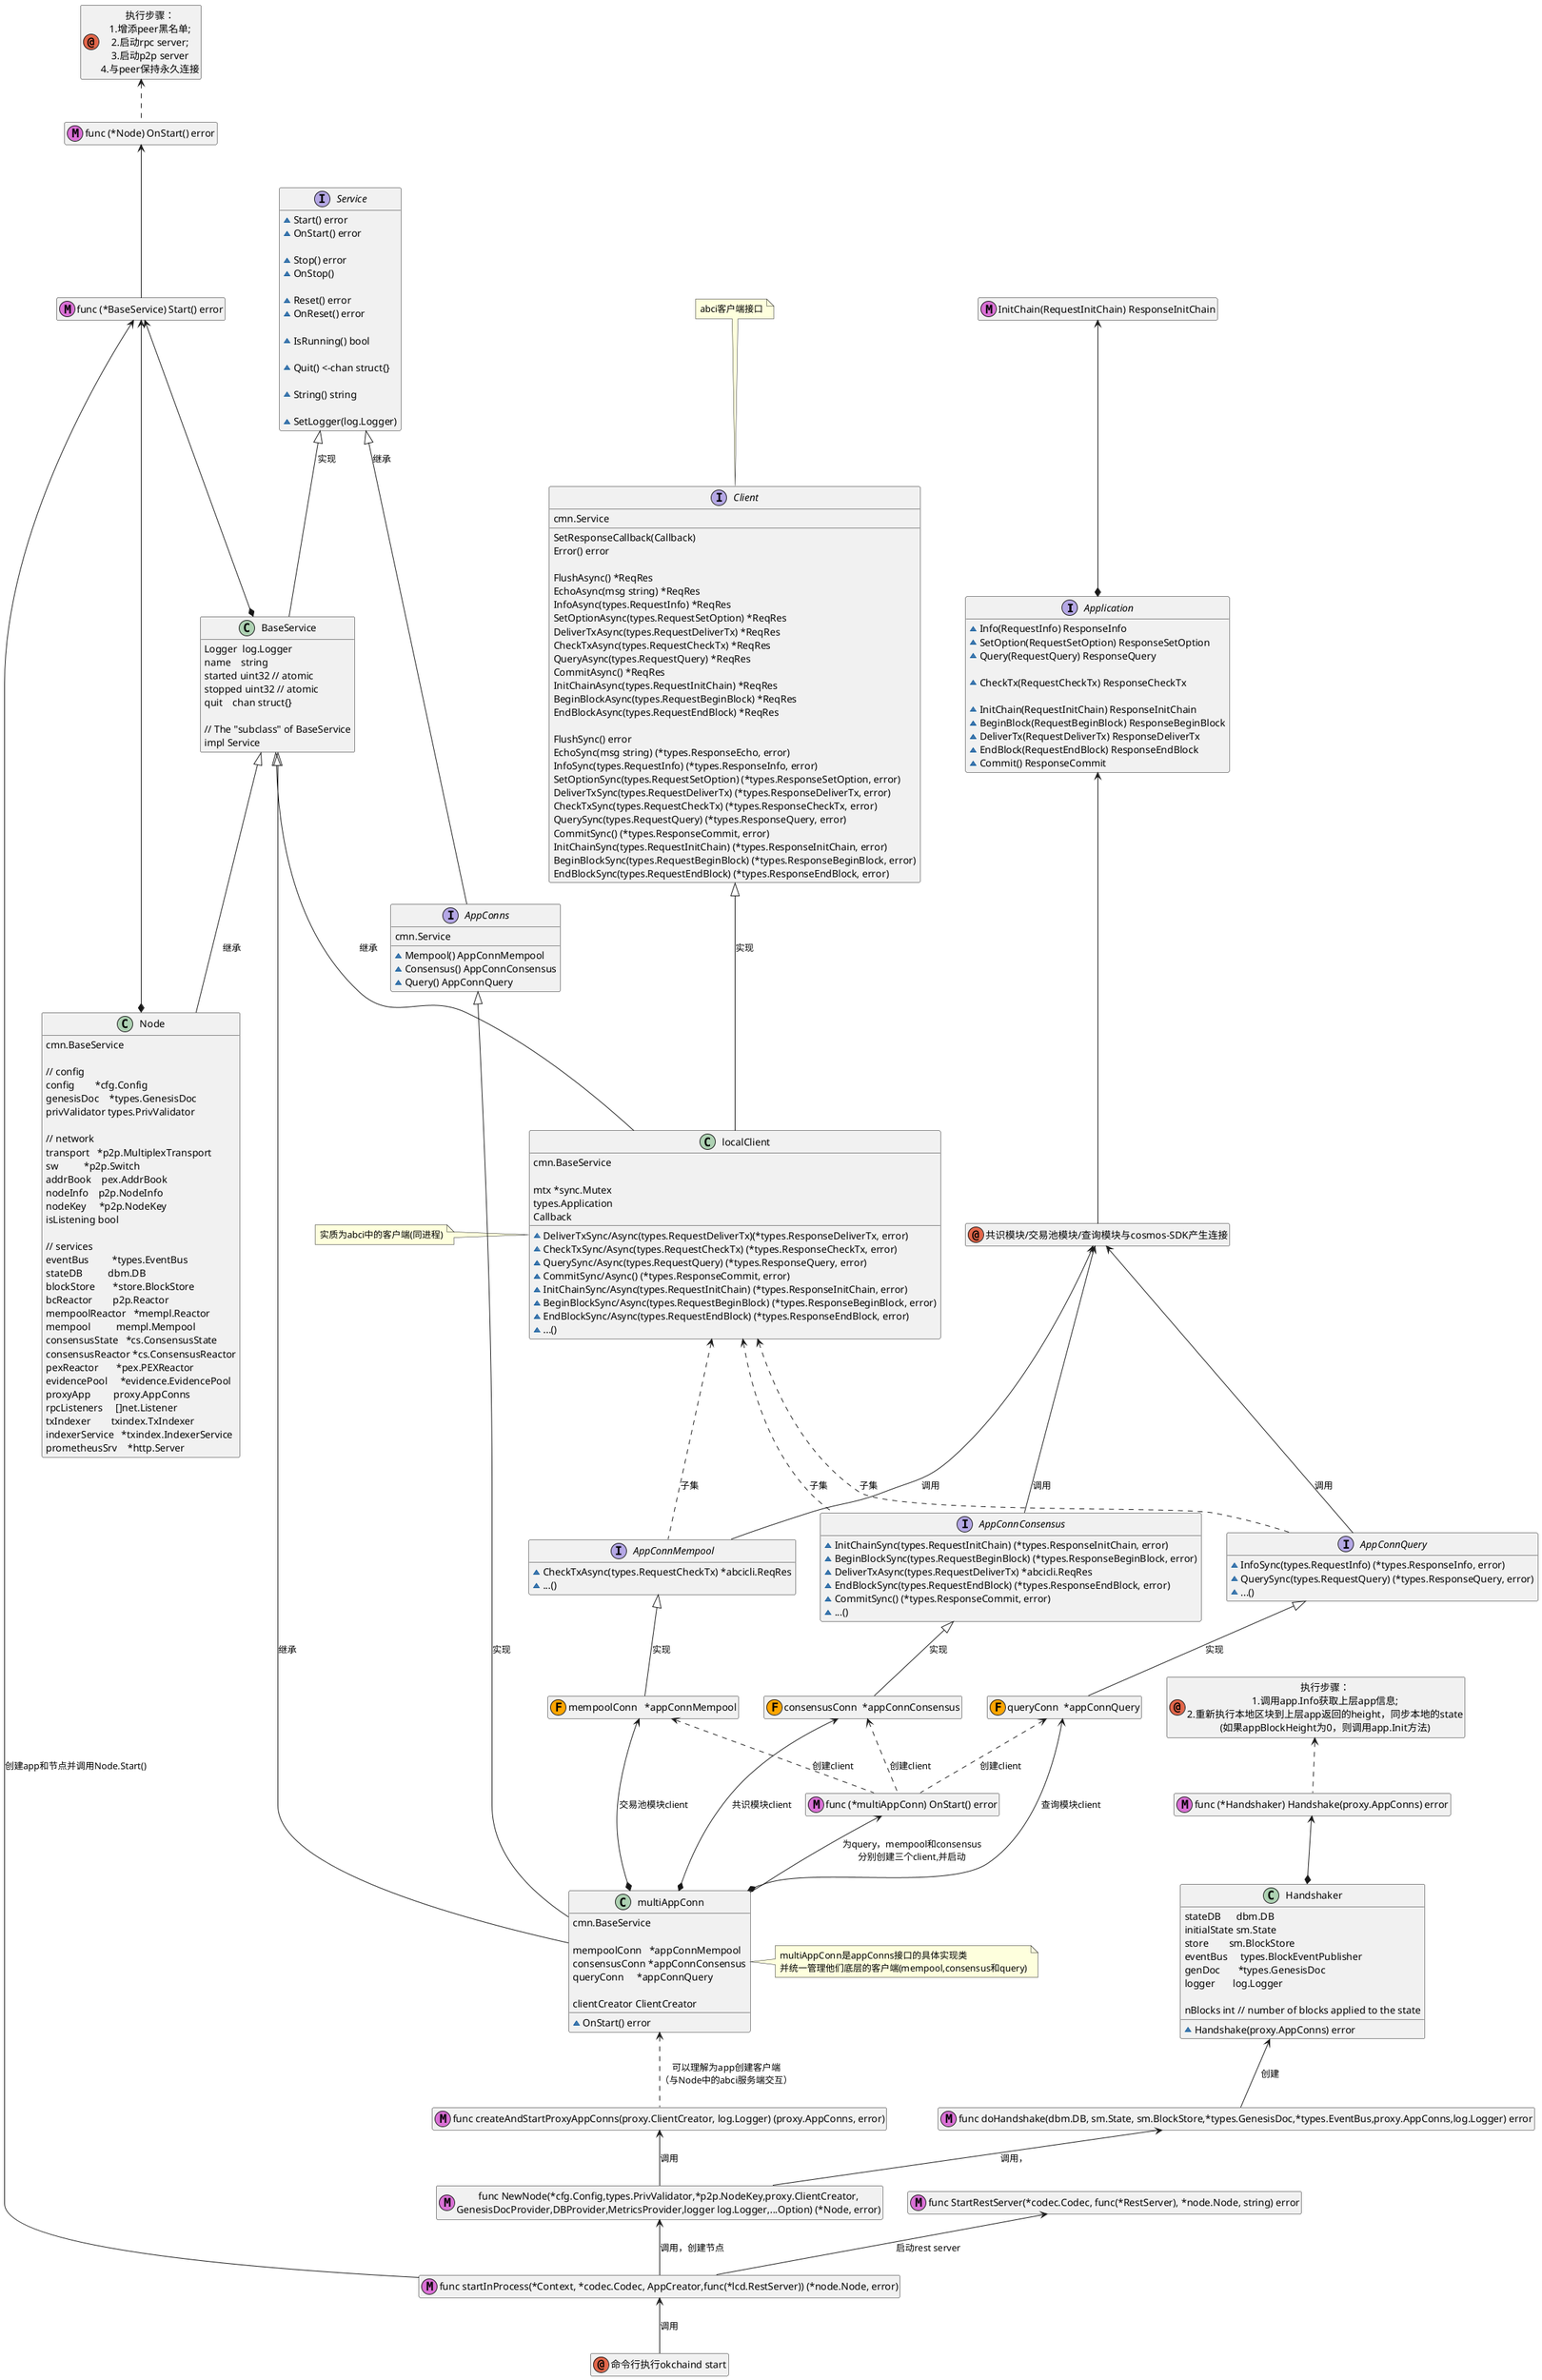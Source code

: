 @startuml

hide empty members
interface Application{
~Info(RequestInfo) ResponseInfo
~SetOption(RequestSetOption) ResponseSetOption
~Query(RequestQuery) ResponseQuery

~CheckTx(RequestCheckTx) ResponseCheckTx

~InitChain(RequestInitChain) ResponseInitChain
~BeginBlock(RequestBeginBlock) ResponseBeginBlock
~DeliverTx(RequestDeliverTx) ResponseDeliverTx
~EndBlock(RequestEndBlock) ResponseEndBlock
~Commit() ResponseCommit
}


class "InitChain(RequestInitChain) ResponseInitChain" as M1 << (M,orchid)>>



interface Service {
	~Start() error
	~OnStart() error

	~Stop() error
	~OnStop()

	~Reset() error
	~OnReset() error

	~IsRunning() bool

	~Quit() <-chan struct{}

	~String() string

	~SetLogger(log.Logger)
}



class BaseService{
        Logger  log.Logger
    	name    string
    	started uint32 // atomic
    	stopped uint32 // atomic
    	quit    chan struct{}

    	// The "subclass" of BaseService
    	impl Service
}



class "func (*Node) OnStart() error" as M5 << (M,orchid)>>
class "func (*BaseService) Start() error" as M6 << (M,orchid)>>

class Node {
    cmn.BaseService

	// config
	config        *cfg.Config
	genesisDoc    *types.GenesisDoc
	privValidator types.PrivValidator

	// network
	transport   *p2p.MultiplexTransport
	sw          *p2p.Switch
	addrBook    pex.AddrBook
	nodeInfo    p2p.NodeInfo
	nodeKey     *p2p.NodeKey
	isListening bool

	// services
	eventBus         *types.EventBus
	stateDB          dbm.DB
	blockStore       *store.BlockStore
	bcReactor        p2p.Reactor
	mempoolReactor   *mempl.Reactor
	mempool          mempl.Mempool
	consensusState   *cs.ConsensusState
	consensusReactor *cs.ConsensusReactor
	pexReactor       *pex.PEXReactor
	evidencePool     *evidence.EvidencePool
	proxyApp         proxy.AppConns
	rpcListeners     []net.Listener
	txIndexer        txindex.TxIndexer
	indexerService   *txindex.IndexerService
	prometheusSrv    *http.Server
}

annotation "命令行执行okchaind start" as A1

class "func startInProcess(*Context, *codec.Codec, AppCreator,func(*lcd.RestServer)) (*node.Node, error)" as M7 << (M,orchid)>>
class "func NewNode(*cfg.Config,types.PrivValidator,*p2p.NodeKey,proxy.ClientCreator,\nGenesisDocProvider,DBProvider,MetricsProvider,logger log.Logger,...Option) (*Node, error)" as M8 << (M,orchid)>>

class "func createAndStartProxyAppConns(proxy.ClientCreator, log.Logger) (proxy.AppConns, error)" as M9 << (M,orchid)>>

interface AppConns {
	cmn.Service

	~Mempool() AppConnMempool
	~Consensus() AppConnConsensus
	~Query() AppConnQuery
}

class multiAppConn {
	cmn.BaseService

	mempoolConn   *appConnMempool
	consensusConn *appConnConsensus
	queryConn     *appConnQuery

	clientCreator ClientCreator
	~OnStart() error
}
note right:multiAppConn是appConns接口的具体实现类\n并统一管理他们底层的客户端(mempool,consensus和query)

class  Handshaker {
      	stateDB      dbm.DB
      	initialState sm.State
      	store        sm.BlockStore
      	eventBus     types.BlockEventPublisher
      	genDoc       *types.GenesisDoc
      	logger       log.Logger

      	nBlocks int // number of blocks applied to the state
      	~Handshake(proxy.AppConns) error
      }
class "func doHandshake(dbm.DB, sm.State, sm.BlockStore,*types.GenesisDoc,*types.EventBus,proxy.AppConns,log.Logger) error" as M10 << (M,orchid)>>
class "func (*Handshaker) Handshake(proxy.AppConns) error" as M11 << (M,orchid)>>
class "func (*multiAppConn) OnStart() error" as M12 << (M,orchid)>>
class "mempoolConn   *appConnMempool" as M13 << (F,orange)>>
class "consensusConn  *appConnConsensus" as M14 << (F,orange)>>
class "queryConn  *appConnQuery" as M15 << (F,orange)>>
annotation "共识模块/交易池模块/查询模块与cosmos-SDK产生连接" as A2

interface Client  {
	cmn.Service

	SetResponseCallback(Callback)
	Error() error

	FlushAsync() *ReqRes
	EchoAsync(msg string) *ReqRes
	InfoAsync(types.RequestInfo) *ReqRes
	SetOptionAsync(types.RequestSetOption) *ReqRes
	DeliverTxAsync(types.RequestDeliverTx) *ReqRes
	CheckTxAsync(types.RequestCheckTx) *ReqRes
	QueryAsync(types.RequestQuery) *ReqRes
	CommitAsync() *ReqRes
	InitChainAsync(types.RequestInitChain) *ReqRes
	BeginBlockAsync(types.RequestBeginBlock) *ReqRes
	EndBlockAsync(types.RequestEndBlock) *ReqRes

	FlushSync() error
	EchoSync(msg string) (*types.ResponseEcho, error)
	InfoSync(types.RequestInfo) (*types.ResponseInfo, error)
	SetOptionSync(types.RequestSetOption) (*types.ResponseSetOption, error)
	DeliverTxSync(types.RequestDeliverTx) (*types.ResponseDeliverTx, error)
	CheckTxSync(types.RequestCheckTx) (*types.ResponseCheckTx, error)
	QuerySync(types.RequestQuery) (*types.ResponseQuery, error)
	CommitSync() (*types.ResponseCommit, error)
	InitChainSync(types.RequestInitChain) (*types.ResponseInitChain, error)
	BeginBlockSync(types.RequestBeginBlock) (*types.ResponseBeginBlock, error)
	EndBlockSync(types.RequestEndBlock) (*types.ResponseEndBlock, error)
}
note top:abci客户端接口

class localClient {
	cmn.BaseService

	mtx *sync.Mutex
	types.Application
	Callback
	~DeliverTxSync/Async(types.RequestDeliverTx)(*types.ResponseDeliverTx, error)
	~CheckTxSync/Async(types.RequestCheckTx) (*types.ResponseCheckTx, error)
	~QuerySync/Async(types.RequestQuery) (*types.ResponseQuery, error)
	~CommitSync/Async() (*types.ResponseCommit, error)
	~InitChainSync/Async(types.RequestInitChain) (*types.ResponseInitChain, error)
	~BeginBlockSync/Async(types.RequestBeginBlock) (*types.ResponseBeginBlock, error)
	~EndBlockSync/Async(types.RequestEndBlock) (*types.ResponseEndBlock, error)
	~...()
}
note left:实质为abci中的客户端(同进程)

interface AppConnConsensus  {
	~InitChainSync(types.RequestInitChain) (*types.ResponseInitChain, error)
	~BeginBlockSync(types.RequestBeginBlock) (*types.ResponseBeginBlock, error)
	~DeliverTxAsync(types.RequestDeliverTx) *abcicli.ReqRes
	~EndBlockSync(types.RequestEndBlock) (*types.ResponseEndBlock, error)
	~CommitSync() (*types.ResponseCommit, error)
	~...()
}

interface AppConnMempool  {
	~CheckTxAsync(types.RequestCheckTx) *abcicli.ReqRes
	~...()

}

interface AppConnQuery  {
	~InfoSync(types.RequestInfo) (*types.ResponseInfo, error)
	~QuerySync(types.RequestQuery) (*types.ResponseQuery, error)
	~...()
}

annotation "执行步骤：\n1.调用app.Info获取上层app信息;\n2.重新执行本地区块到上层app返回的height，同步本地的state\n(如果appBlockHeight为0，则调用app.Init方法)" as A3

annotation "执行步骤：\n1.增添peer黑名单;\n2.启动rpc server;\n3.启动p2p server\n4.与peer保持永久连接" as A4

class "func StartRestServer(*codec.Codec, func(*RestServer), *node.Node, string) error" as M2 << M,orchid)>>


M1 <--* Application




Service <|-- BaseService:实现


BaseService <|-- Node:继承
M6 <--* BaseService
M6 <--* Node

A4 <.. M5
M5 <-- M6
M6 <-- M7:创建app和节点并调用Node.Start()
M7 <-- A1:调用
M8 <-- M7:调用，创建节点
M9 <-- M8:调用

Service <|-- AppConns:继承

AppConns <|-- multiAppConn:实现
BaseService <|-- multiAppConn:继承
M13 <--* multiAppConn:交易池模块client
M14 <--* multiAppConn:共识模块client
M15 <--* multiAppConn:查询模块client

multiAppConn <.. M9:可以理解为app创建客户端\n（与Node中的abci服务端交互）

M10 <-- M8:调用，
Handshaker <-- M10:创建
M11 <--* Handshaker

M12 <-- multiAppConn:为query，mempool和consensus\n分别创建三个client,并启动

Client <|-- localClient:实现
BaseService <|-- localClient:继承

M13 <.. M12:创建client
M14 <.. M12:创建client
M15 <.. M12:创建client

AppConnMempool <|-- M13:实现
localClient <.. AppConnMempool:子集
AppConnConsensus <|-- M14:实现
localClient <.. AppConnConsensus:子集
AppConnQuery <|-- M15:实现
localClient <.. AppConnQuery:子集


A2 <-- AppConnMempool:调用
A2 <-- AppConnConsensus:调用
A2 <-- AppConnQuery:调用

Application <-- A2

A3 <.. M11

M2 <-- M7:启动rest server
@enduml

